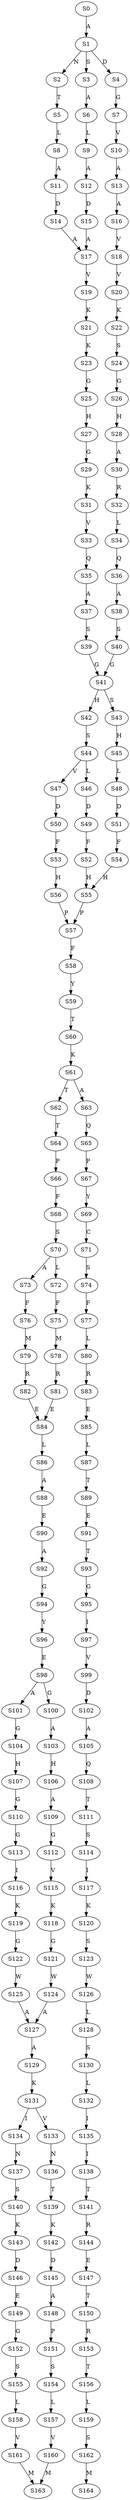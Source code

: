 strict digraph  {
	S0 -> S1 [ label = A ];
	S1 -> S2 [ label = N ];
	S1 -> S3 [ label = S ];
	S1 -> S4 [ label = D ];
	S2 -> S5 [ label = T ];
	S3 -> S6 [ label = A ];
	S4 -> S7 [ label = G ];
	S5 -> S8 [ label = L ];
	S6 -> S9 [ label = L ];
	S7 -> S10 [ label = V ];
	S8 -> S11 [ label = A ];
	S9 -> S12 [ label = A ];
	S10 -> S13 [ label = A ];
	S11 -> S14 [ label = D ];
	S12 -> S15 [ label = D ];
	S13 -> S16 [ label = A ];
	S14 -> S17 [ label = A ];
	S15 -> S17 [ label = A ];
	S16 -> S18 [ label = V ];
	S17 -> S19 [ label = V ];
	S18 -> S20 [ label = V ];
	S19 -> S21 [ label = K ];
	S20 -> S22 [ label = K ];
	S21 -> S23 [ label = K ];
	S22 -> S24 [ label = S ];
	S23 -> S25 [ label = G ];
	S24 -> S26 [ label = G ];
	S25 -> S27 [ label = H ];
	S26 -> S28 [ label = H ];
	S27 -> S29 [ label = G ];
	S28 -> S30 [ label = A ];
	S29 -> S31 [ label = K ];
	S30 -> S32 [ label = R ];
	S31 -> S33 [ label = V ];
	S32 -> S34 [ label = L ];
	S33 -> S35 [ label = Q ];
	S34 -> S36 [ label = Q ];
	S35 -> S37 [ label = A ];
	S36 -> S38 [ label = A ];
	S37 -> S39 [ label = S ];
	S38 -> S40 [ label = S ];
	S39 -> S41 [ label = G ];
	S40 -> S41 [ label = G ];
	S41 -> S42 [ label = H ];
	S41 -> S43 [ label = S ];
	S42 -> S44 [ label = S ];
	S43 -> S45 [ label = H ];
	S44 -> S46 [ label = L ];
	S44 -> S47 [ label = V ];
	S45 -> S48 [ label = L ];
	S46 -> S49 [ label = D ];
	S47 -> S50 [ label = D ];
	S48 -> S51 [ label = D ];
	S49 -> S52 [ label = F ];
	S50 -> S53 [ label = F ];
	S51 -> S54 [ label = F ];
	S52 -> S55 [ label = H ];
	S53 -> S56 [ label = H ];
	S54 -> S55 [ label = H ];
	S55 -> S57 [ label = P ];
	S56 -> S57 [ label = P ];
	S57 -> S58 [ label = F ];
	S58 -> S59 [ label = Y ];
	S59 -> S60 [ label = T ];
	S60 -> S61 [ label = K ];
	S61 -> S62 [ label = T ];
	S61 -> S63 [ label = A ];
	S62 -> S64 [ label = T ];
	S63 -> S65 [ label = Q ];
	S64 -> S66 [ label = P ];
	S65 -> S67 [ label = P ];
	S66 -> S68 [ label = F ];
	S67 -> S69 [ label = Y ];
	S68 -> S70 [ label = S ];
	S69 -> S71 [ label = C ];
	S70 -> S72 [ label = L ];
	S70 -> S73 [ label = A ];
	S71 -> S74 [ label = S ];
	S72 -> S75 [ label = F ];
	S73 -> S76 [ label = F ];
	S74 -> S77 [ label = F ];
	S75 -> S78 [ label = M ];
	S76 -> S79 [ label = M ];
	S77 -> S80 [ label = L ];
	S78 -> S81 [ label = R ];
	S79 -> S82 [ label = R ];
	S80 -> S83 [ label = R ];
	S81 -> S84 [ label = E ];
	S82 -> S84 [ label = E ];
	S83 -> S85 [ label = E ];
	S84 -> S86 [ label = L ];
	S85 -> S87 [ label = L ];
	S86 -> S88 [ label = A ];
	S87 -> S89 [ label = T ];
	S88 -> S90 [ label = E ];
	S89 -> S91 [ label = E ];
	S90 -> S92 [ label = A ];
	S91 -> S93 [ label = T ];
	S92 -> S94 [ label = G ];
	S93 -> S95 [ label = G ];
	S94 -> S96 [ label = Y ];
	S95 -> S97 [ label = I ];
	S96 -> S98 [ label = E ];
	S97 -> S99 [ label = V ];
	S98 -> S100 [ label = G ];
	S98 -> S101 [ label = A ];
	S99 -> S102 [ label = D ];
	S100 -> S103 [ label = A ];
	S101 -> S104 [ label = G ];
	S102 -> S105 [ label = A ];
	S103 -> S106 [ label = H ];
	S104 -> S107 [ label = H ];
	S105 -> S108 [ label = Q ];
	S106 -> S109 [ label = A ];
	S107 -> S110 [ label = G ];
	S108 -> S111 [ label = T ];
	S109 -> S112 [ label = G ];
	S110 -> S113 [ label = G ];
	S111 -> S114 [ label = S ];
	S112 -> S115 [ label = V ];
	S113 -> S116 [ label = I ];
	S114 -> S117 [ label = I ];
	S115 -> S118 [ label = K ];
	S116 -> S119 [ label = K ];
	S117 -> S120 [ label = K ];
	S118 -> S121 [ label = G ];
	S119 -> S122 [ label = G ];
	S120 -> S123 [ label = S ];
	S121 -> S124 [ label = W ];
	S122 -> S125 [ label = W ];
	S123 -> S126 [ label = W ];
	S124 -> S127 [ label = A ];
	S125 -> S127 [ label = A ];
	S126 -> S128 [ label = L ];
	S127 -> S129 [ label = A ];
	S128 -> S130 [ label = S ];
	S129 -> S131 [ label = K ];
	S130 -> S132 [ label = L ];
	S131 -> S133 [ label = V ];
	S131 -> S134 [ label = I ];
	S132 -> S135 [ label = I ];
	S133 -> S136 [ label = N ];
	S134 -> S137 [ label = N ];
	S135 -> S138 [ label = I ];
	S136 -> S139 [ label = T ];
	S137 -> S140 [ label = S ];
	S138 -> S141 [ label = T ];
	S139 -> S142 [ label = K ];
	S140 -> S143 [ label = K ];
	S141 -> S144 [ label = R ];
	S142 -> S145 [ label = D ];
	S143 -> S146 [ label = D ];
	S144 -> S147 [ label = E ];
	S145 -> S148 [ label = A ];
	S146 -> S149 [ label = E ];
	S147 -> S150 [ label = T ];
	S148 -> S151 [ label = P ];
	S149 -> S152 [ label = G ];
	S150 -> S153 [ label = R ];
	S151 -> S154 [ label = S ];
	S152 -> S155 [ label = S ];
	S153 -> S156 [ label = T ];
	S154 -> S157 [ label = L ];
	S155 -> S158 [ label = L ];
	S156 -> S159 [ label = L ];
	S157 -> S160 [ label = V ];
	S158 -> S161 [ label = V ];
	S159 -> S162 [ label = S ];
	S160 -> S163 [ label = M ];
	S161 -> S163 [ label = M ];
	S162 -> S164 [ label = M ];
}
